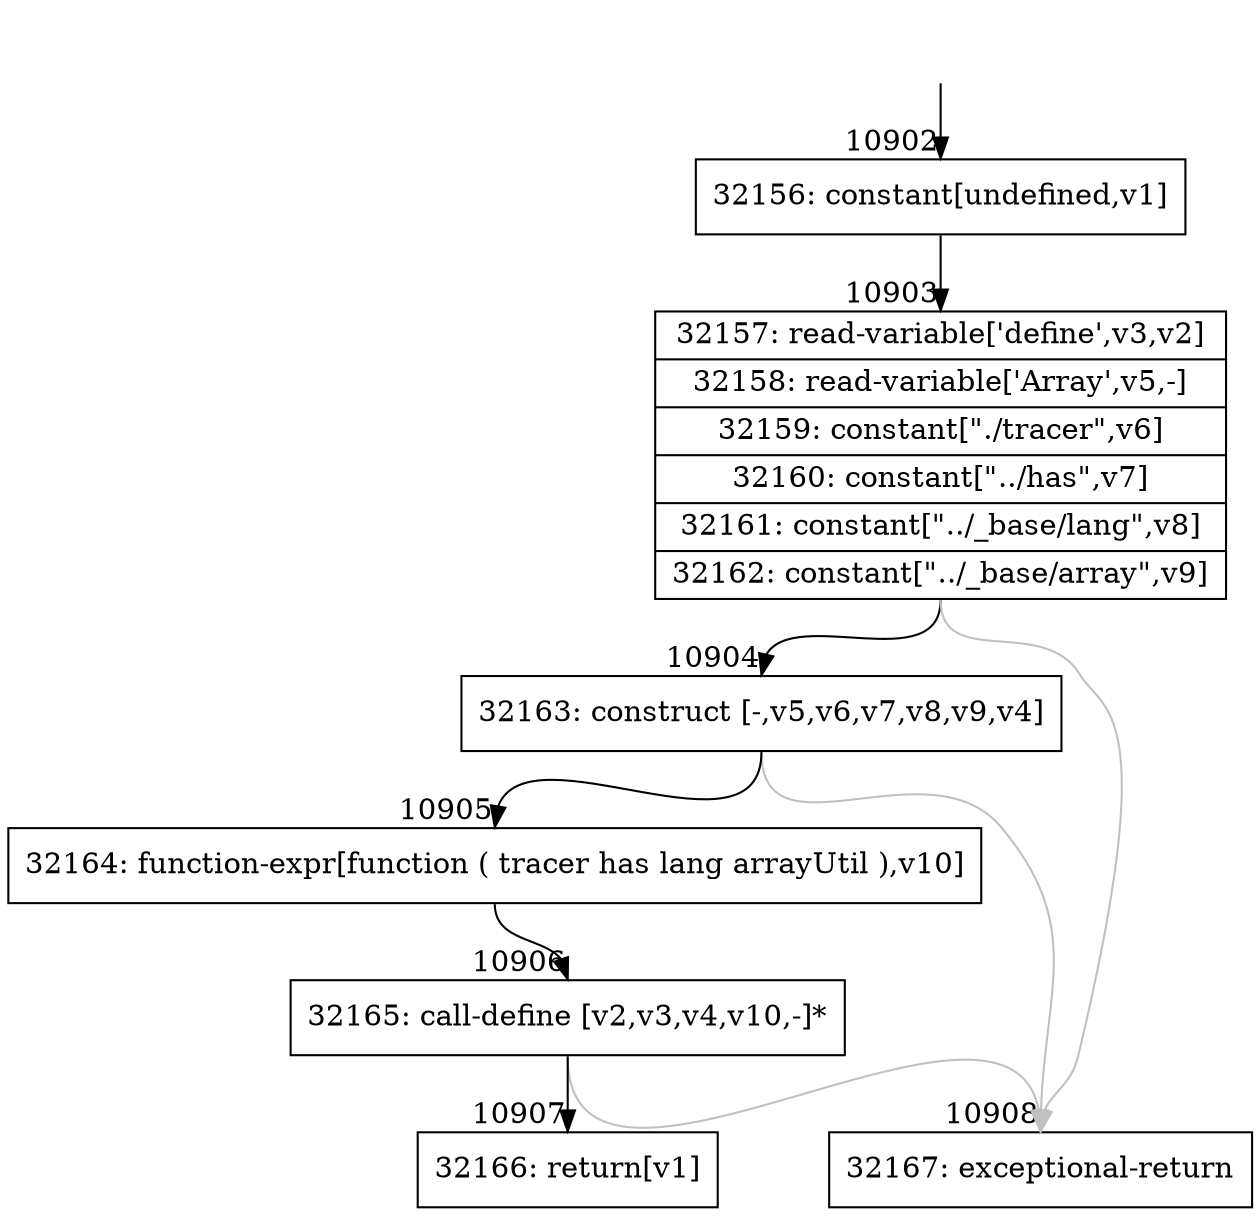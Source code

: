 digraph {
rankdir="TD"
BB_entry788[shape=none,label=""];
BB_entry788 -> BB10902 [tailport=s, headport=n, headlabel="    10902"]
BB10902 [shape=record label="{32156: constant[undefined,v1]}" ] 
BB10902 -> BB10903 [tailport=s, headport=n, headlabel="      10903"]
BB10903 [shape=record label="{32157: read-variable['define',v3,v2]|32158: read-variable['Array',v5,-]|32159: constant[\"./tracer\",v6]|32160: constant[\"../has\",v7]|32161: constant[\"../_base/lang\",v8]|32162: constant[\"../_base/array\",v9]}" ] 
BB10903 -> BB10904 [tailport=s, headport=n, headlabel="      10904"]
BB10903 -> BB10908 [tailport=s, headport=n, color=gray, headlabel="      10908"]
BB10904 [shape=record label="{32163: construct [-,v5,v6,v7,v8,v9,v4]}" ] 
BB10904 -> BB10905 [tailport=s, headport=n, headlabel="      10905"]
BB10904 -> BB10908 [tailport=s, headport=n, color=gray]
BB10905 [shape=record label="{32164: function-expr[function ( tracer has lang arrayUtil ),v10]}" ] 
BB10905 -> BB10906 [tailport=s, headport=n, headlabel="      10906"]
BB10906 [shape=record label="{32165: call-define [v2,v3,v4,v10,-]*}" ] 
BB10906 -> BB10907 [tailport=s, headport=n, headlabel="      10907"]
BB10906 -> BB10908 [tailport=s, headport=n, color=gray]
BB10907 [shape=record label="{32166: return[v1]}" ] 
BB10908 [shape=record label="{32167: exceptional-return}" ] 
//#$~ 15327
}
